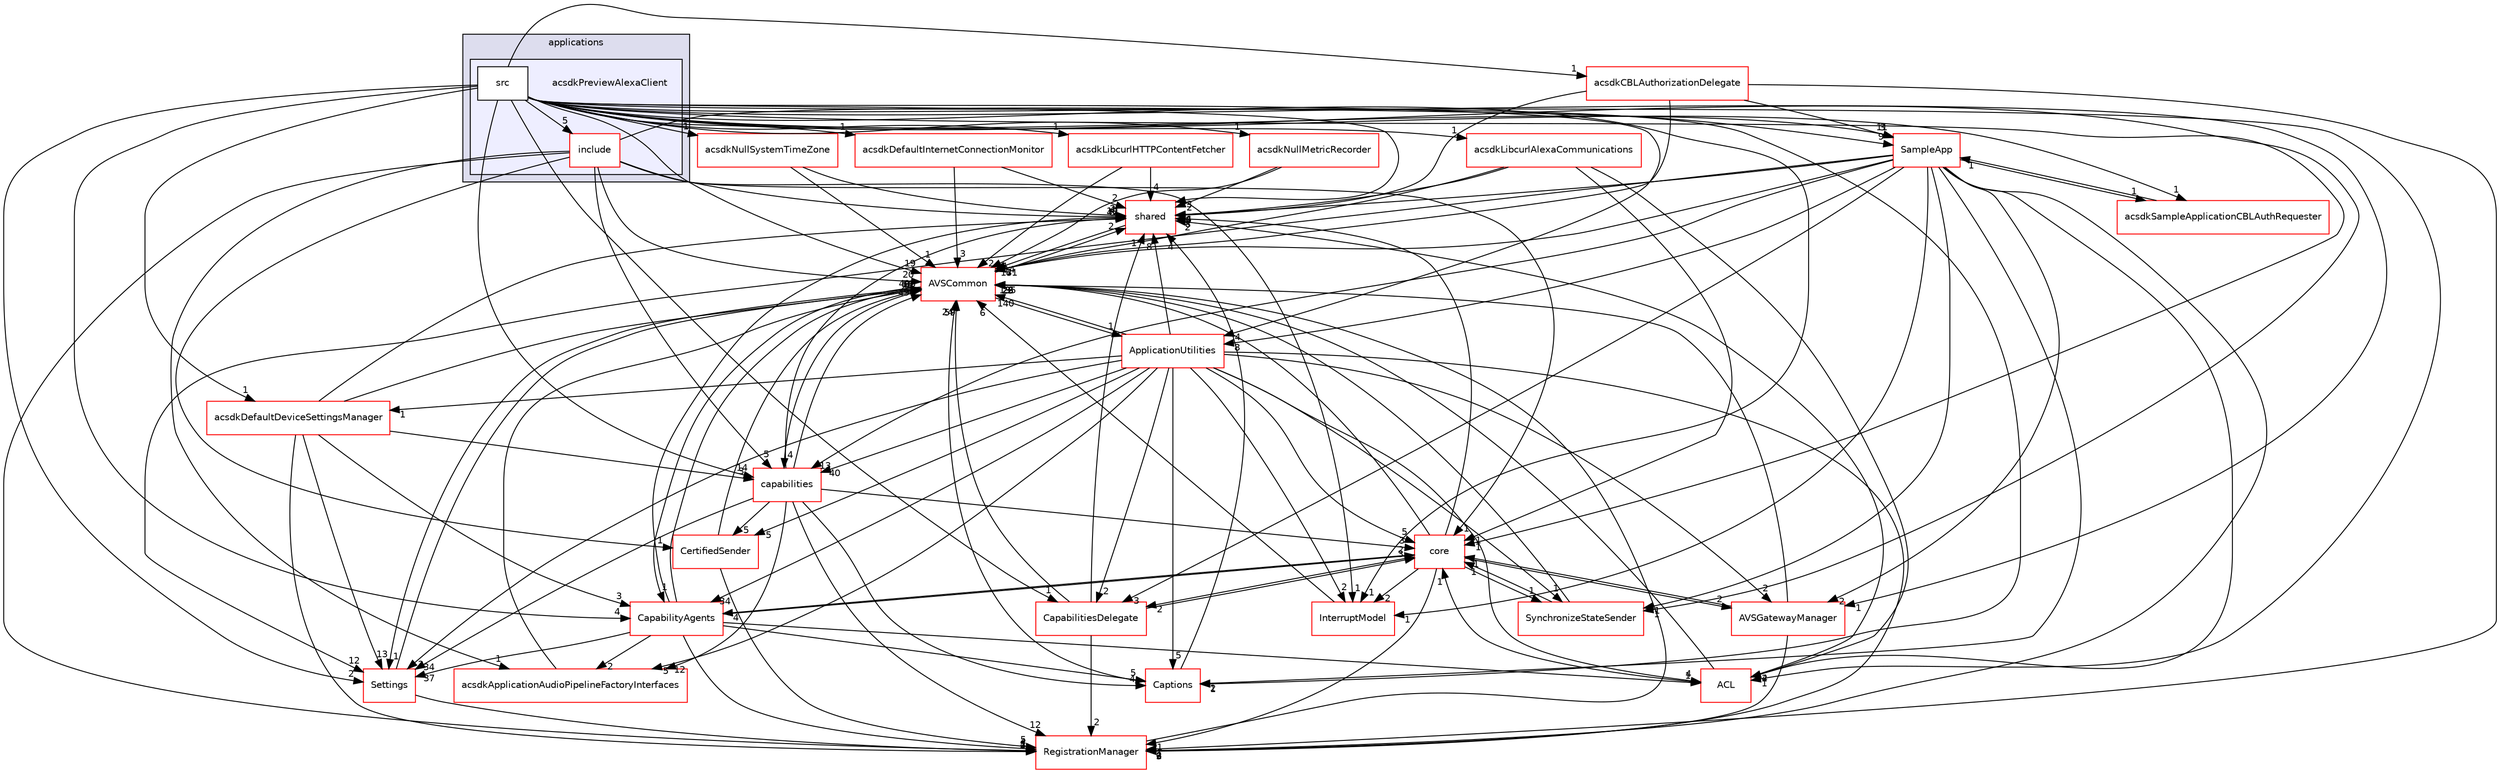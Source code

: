 digraph "/workplace/avs-device-sdk/applications/acsdkPreviewAlexaClient" {
  compound=true
  node [ fontsize="10", fontname="Helvetica"];
  edge [ labelfontsize="10", labelfontname="Helvetica"];
  subgraph clusterdir_a6e4fee11f07c3b70486e88fe92cbbdc {
    graph [ bgcolor="#ddddee", pencolor="black", label="applications" fontname="Helvetica", fontsize="10", URL="dir_a6e4fee11f07c3b70486e88fe92cbbdc.html"]
  subgraph clusterdir_62711260edc4e066c7f76e6799d8392c {
    graph [ bgcolor="#eeeeff", pencolor="black", label="" URL="dir_62711260edc4e066c7f76e6799d8392c.html"];
    dir_62711260edc4e066c7f76e6799d8392c [shape=plaintext label="acsdkPreviewAlexaClient"];
    dir_a93ade88e03e8fff1f88e67f77f2f99f [shape=box label="include" color="red" fillcolor="white" style="filled" URL="dir_a93ade88e03e8fff1f88e67f77f2f99f.html"];
    dir_a1f2df28055fad2e95dfb48d6add9a18 [shape=box label="src" color="black" fillcolor="white" style="filled" URL="dir_a1f2df28055fad2e95dfb48d6add9a18.html"];
  }
  }
  dir_9982052f7ce695d12571567315b2fafa [shape=box label="shared" fillcolor="white" style="filled" color="red" URL="dir_9982052f7ce695d12571567315b2fafa.html"];
  dir_69fa8d0f4fee2820ffc8601fbf428b42 [shape=box label="SampleApp" fillcolor="white" style="filled" color="red" URL="dir_69fa8d0f4fee2820ffc8601fbf428b42.html"];
  dir_748b5abbb33df61eda67007924a1a0cb [shape=box label="ApplicationUtilities" fillcolor="white" style="filled" color="red" URL="dir_748b5abbb33df61eda67007924a1a0cb.html"];
  dir_dd3a3f4bad9cc2f3e4d0c1debdf7be7c [shape=box label="acsdkLibcurlAlexaCommunications" fillcolor="white" style="filled" color="red" URL="dir_dd3a3f4bad9cc2f3e4d0c1debdf7be7c.html"];
  dir_7cf910bd1d7603f12ef47ff650cec893 [shape=box label="CapabilityAgents" fillcolor="white" style="filled" color="red" URL="dir_7cf910bd1d7603f12ef47ff650cec893.html"];
  dir_364238d3763c18b6eab649c7e2690a5f [shape=box label="acsdkCBLAuthorizationDelegate" fillcolor="white" style="filled" color="red" URL="dir_364238d3763c18b6eab649c7e2690a5f.html"];
  dir_71f5bfcd0a5bab77daf39416ebe479fc [shape=box label="acsdkDefaultDeviceSettingsManager" fillcolor="white" style="filled" color="red" URL="dir_71f5bfcd0a5bab77daf39416ebe479fc.html"];
  dir_5f7911d5aff7f3db61b81ea8d608701d [shape=box label="acsdkApplicationAudioPipelineFactoryInterfaces" fillcolor="white" style="filled" color="red" URL="dir_5f7911d5aff7f3db61b81ea8d608701d.html"];
  dir_de0e77330fd0ab33359e90b501923c8e [shape=box label="Captions" fillcolor="white" style="filled" color="red" URL="dir_de0e77330fd0ab33359e90b501923c8e.html"];
  dir_cf27311ab9f4263eef70b28364b95692 [shape=box label="CertifiedSender" fillcolor="white" style="filled" color="red" URL="dir_cf27311ab9f4263eef70b28364b95692.html"];
  dir_8ae0dd75af039a94f4269584fb8eef13 [shape=box label="Settings" fillcolor="white" style="filled" color="red" URL="dir_8ae0dd75af039a94f4269584fb8eef13.html"];
  dir_b1dfedc9efa610ba8c818c30206ff41f [shape=box label="ACL" fillcolor="white" style="filled" color="red" URL="dir_b1dfedc9efa610ba8c818c30206ff41f.html"];
  dir_2b1324aab7372507d5b1023e15ff82ed [shape=box label="acsdkDefaultInternetConnectionMonitor" fillcolor="white" style="filled" color="red" URL="dir_2b1324aab7372507d5b1023e15ff82ed.html"];
  dir_13e65effb2bde530b17b3d5eefcd0266 [shape=box label="AVSCommon" fillcolor="white" style="filled" color="red" URL="dir_13e65effb2bde530b17b3d5eefcd0266.html"];
  dir_b14333b5607b47fe7356eaa790107bd3 [shape=box label="RegistrationManager" fillcolor="white" style="filled" color="red" URL="dir_b14333b5607b47fe7356eaa790107bd3.html"];
  dir_393484519c59ac99088674c9b5ebc5b9 [shape=box label="AVSGatewayManager" fillcolor="white" style="filled" color="red" URL="dir_393484519c59ac99088674c9b5ebc5b9.html"];
  dir_4270bfced15e0e73154b13468c7c9ad9 [shape=box label="core" fillcolor="white" style="filled" color="red" URL="dir_4270bfced15e0e73154b13468c7c9ad9.html"];
  dir_173ea26d5505b4a0e92ec4de82bbd352 [shape=box label="acsdkNullSystemTimeZone" fillcolor="white" style="filled" color="red" URL="dir_173ea26d5505b4a0e92ec4de82bbd352.html"];
  dir_1da5878b5eab0954316ec5377b4b3029 [shape=box label="InterruptModel" fillcolor="white" style="filled" color="red" URL="dir_1da5878b5eab0954316ec5377b4b3029.html"];
  dir_55f1e16e469d547c636a522dac21b8a1 [shape=box label="capabilities" fillcolor="white" style="filled" color="red" URL="dir_55f1e16e469d547c636a522dac21b8a1.html"];
  dir_3bb03bb8f5c109658007b64753c5da0f [shape=box label="SynchronizeStateSender" fillcolor="white" style="filled" color="red" URL="dir_3bb03bb8f5c109658007b64753c5da0f.html"];
  dir_3331e98c94e2b3a45d3ee3dc3c4ccbde [shape=box label="acsdkLibcurlHTTPContentFetcher" fillcolor="white" style="filled" color="red" URL="dir_3331e98c94e2b3a45d3ee3dc3c4ccbde.html"];
  dir_3173ae89296cd01bbdb6a501d675bdf6 [shape=box label="acsdkNullMetricRecorder" fillcolor="white" style="filled" color="red" URL="dir_3173ae89296cd01bbdb6a501d675bdf6.html"];
  dir_924a657fe36215a0159270de1b610651 [shape=box label="CapabilitiesDelegate" fillcolor="white" style="filled" color="red" URL="dir_924a657fe36215a0159270de1b610651.html"];
  dir_9ccf9315b0a27650f0f760a264808e11 [shape=box label="acsdkSampleApplicationCBLAuthRequester" fillcolor="white" style="filled" color="red" URL="dir_9ccf9315b0a27650f0f760a264808e11.html"];
  dir_9982052f7ce695d12571567315b2fafa->dir_13e65effb2bde530b17b3d5eefcd0266 [headlabel="14", labeldistance=1.5 headhref="dir_000549_000017.html"];
  dir_69fa8d0f4fee2820ffc8601fbf428b42->dir_9982052f7ce695d12571567315b2fafa [headlabel="4", labeldistance=1.5 headhref="dir_000101_000549.html"];
  dir_69fa8d0f4fee2820ffc8601fbf428b42->dir_748b5abbb33df61eda67007924a1a0cb [headlabel="8", labeldistance=1.5 headhref="dir_000101_000097.html"];
  dir_69fa8d0f4fee2820ffc8601fbf428b42->dir_de0e77330fd0ab33359e90b501923c8e [headlabel="2", labeldistance=1.5 headhref="dir_000101_000400.html"];
  dir_69fa8d0f4fee2820ffc8601fbf428b42->dir_8ae0dd75af039a94f4269584fb8eef13 [headlabel="12", labeldistance=1.5 headhref="dir_000101_000539.html"];
  dir_69fa8d0f4fee2820ffc8601fbf428b42->dir_b1dfedc9efa610ba8c818c30206ff41f [headlabel="2", labeldistance=1.5 headhref="dir_000101_000000.html"];
  dir_69fa8d0f4fee2820ffc8601fbf428b42->dir_13e65effb2bde530b17b3d5eefcd0266 [headlabel="131", labeldistance=1.5 headhref="dir_000101_000017.html"];
  dir_69fa8d0f4fee2820ffc8601fbf428b42->dir_b14333b5607b47fe7356eaa790107bd3 [headlabel="6", labeldistance=1.5 headhref="dir_000101_000524.html"];
  dir_69fa8d0f4fee2820ffc8601fbf428b42->dir_393484519c59ac99088674c9b5ebc5b9 [headlabel="2", labeldistance=1.5 headhref="dir_000101_000229.html"];
  dir_69fa8d0f4fee2820ffc8601fbf428b42->dir_1da5878b5eab0954316ec5377b4b3029 [headlabel="1", labeldistance=1.5 headhref="dir_000101_000465.html"];
  dir_69fa8d0f4fee2820ffc8601fbf428b42->dir_55f1e16e469d547c636a522dac21b8a1 [headlabel="13", labeldistance=1.5 headhref="dir_000101_000133.html"];
  dir_69fa8d0f4fee2820ffc8601fbf428b42->dir_3bb03bb8f5c109658007b64753c5da0f [headlabel="1", labeldistance=1.5 headhref="dir_000101_000600.html"];
  dir_69fa8d0f4fee2820ffc8601fbf428b42->dir_924a657fe36215a0159270de1b610651 [headlabel="3", labeldistance=1.5 headhref="dir_000101_000009.html"];
  dir_69fa8d0f4fee2820ffc8601fbf428b42->dir_9ccf9315b0a27650f0f760a264808e11 [headlabel="1", labeldistance=1.5 headhref="dir_000101_000090.html"];
  dir_748b5abbb33df61eda67007924a1a0cb->dir_9982052f7ce695d12571567315b2fafa [headlabel="8", labeldistance=1.5 headhref="dir_000097_000549.html"];
  dir_748b5abbb33df61eda67007924a1a0cb->dir_7cf910bd1d7603f12ef47ff650cec893 [headlabel="34", labeldistance=1.5 headhref="dir_000097_000328.html"];
  dir_748b5abbb33df61eda67007924a1a0cb->dir_71f5bfcd0a5bab77daf39416ebe479fc [headlabel="1", labeldistance=1.5 headhref="dir_000097_000058.html"];
  dir_748b5abbb33df61eda67007924a1a0cb->dir_5f7911d5aff7f3db61b81ea8d608701d [headlabel="5", labeldistance=1.5 headhref="dir_000097_000041.html"];
  dir_748b5abbb33df61eda67007924a1a0cb->dir_de0e77330fd0ab33359e90b501923c8e [headlabel="5", labeldistance=1.5 headhref="dir_000097_000400.html"];
  dir_748b5abbb33df61eda67007924a1a0cb->dir_cf27311ab9f4263eef70b28364b95692 [headlabel="5", labeldistance=1.5 headhref="dir_000097_000415.html"];
  dir_748b5abbb33df61eda67007924a1a0cb->dir_8ae0dd75af039a94f4269584fb8eef13 [headlabel="3", labeldistance=1.5 headhref="dir_000097_000539.html"];
  dir_748b5abbb33df61eda67007924a1a0cb->dir_b1dfedc9efa610ba8c818c30206ff41f [headlabel="4", labeldistance=1.5 headhref="dir_000097_000000.html"];
  dir_748b5abbb33df61eda67007924a1a0cb->dir_13e65effb2bde530b17b3d5eefcd0266 [headlabel="140", labeldistance=1.5 headhref="dir_000097_000017.html"];
  dir_748b5abbb33df61eda67007924a1a0cb->dir_b14333b5607b47fe7356eaa790107bd3 [headlabel="3", labeldistance=1.5 headhref="dir_000097_000524.html"];
  dir_748b5abbb33df61eda67007924a1a0cb->dir_393484519c59ac99088674c9b5ebc5b9 [headlabel="2", labeldistance=1.5 headhref="dir_000097_000229.html"];
  dir_748b5abbb33df61eda67007924a1a0cb->dir_4270bfced15e0e73154b13468c7c9ad9 [headlabel="5", labeldistance=1.5 headhref="dir_000097_000426.html"];
  dir_748b5abbb33df61eda67007924a1a0cb->dir_1da5878b5eab0954316ec5377b4b3029 [headlabel="2", labeldistance=1.5 headhref="dir_000097_000465.html"];
  dir_748b5abbb33df61eda67007924a1a0cb->dir_55f1e16e469d547c636a522dac21b8a1 [headlabel="40", labeldistance=1.5 headhref="dir_000097_000133.html"];
  dir_748b5abbb33df61eda67007924a1a0cb->dir_3bb03bb8f5c109658007b64753c5da0f [headlabel="1", labeldistance=1.5 headhref="dir_000097_000600.html"];
  dir_748b5abbb33df61eda67007924a1a0cb->dir_924a657fe36215a0159270de1b610651 [headlabel="2", labeldistance=1.5 headhref="dir_000097_000009.html"];
  dir_dd3a3f4bad9cc2f3e4d0c1debdf7be7c->dir_9982052f7ce695d12571567315b2fafa [headlabel="6", labeldistance=1.5 headhref="dir_000070_000549.html"];
  dir_dd3a3f4bad9cc2f3e4d0c1debdf7be7c->dir_b1dfedc9efa610ba8c818c30206ff41f [headlabel="4", labeldistance=1.5 headhref="dir_000070_000000.html"];
  dir_dd3a3f4bad9cc2f3e4d0c1debdf7be7c->dir_13e65effb2bde530b17b3d5eefcd0266 [headlabel="7", labeldistance=1.5 headhref="dir_000070_000017.html"];
  dir_dd3a3f4bad9cc2f3e4d0c1debdf7be7c->dir_4270bfced15e0e73154b13468c7c9ad9 [headlabel="1", labeldistance=1.5 headhref="dir_000070_000426.html"];
  dir_7cf910bd1d7603f12ef47ff650cec893->dir_9982052f7ce695d12571567315b2fafa [headlabel="19", labeldistance=1.5 headhref="dir_000328_000549.html"];
  dir_7cf910bd1d7603f12ef47ff650cec893->dir_5f7911d5aff7f3db61b81ea8d608701d [headlabel="2", labeldistance=1.5 headhref="dir_000328_000041.html"];
  dir_7cf910bd1d7603f12ef47ff650cec893->dir_de0e77330fd0ab33359e90b501923c8e [headlabel="5", labeldistance=1.5 headhref="dir_000328_000400.html"];
  dir_7cf910bd1d7603f12ef47ff650cec893->dir_8ae0dd75af039a94f4269584fb8eef13 [headlabel="37", labeldistance=1.5 headhref="dir_000328_000539.html"];
  dir_7cf910bd1d7603f12ef47ff650cec893->dir_b1dfedc9efa610ba8c818c30206ff41f [headlabel="1", labeldistance=1.5 headhref="dir_000328_000000.html"];
  dir_7cf910bd1d7603f12ef47ff650cec893->dir_13e65effb2bde530b17b3d5eefcd0266 [headlabel="498", labeldistance=1.5 headhref="dir_000328_000017.html"];
  dir_7cf910bd1d7603f12ef47ff650cec893->dir_b14333b5607b47fe7356eaa790107bd3 [headlabel="4", labeldistance=1.5 headhref="dir_000328_000524.html"];
  dir_7cf910bd1d7603f12ef47ff650cec893->dir_4270bfced15e0e73154b13468c7c9ad9 [headlabel="2", labeldistance=1.5 headhref="dir_000328_000426.html"];
  dir_364238d3763c18b6eab649c7e2690a5f->dir_9982052f7ce695d12571567315b2fafa [headlabel="3", labeldistance=1.5 headhref="dir_000054_000549.html"];
  dir_364238d3763c18b6eab649c7e2690a5f->dir_69fa8d0f4fee2820ffc8601fbf428b42 [headlabel="3", labeldistance=1.5 headhref="dir_000054_000101.html"];
  dir_364238d3763c18b6eab649c7e2690a5f->dir_13e65effb2bde530b17b3d5eefcd0266 [headlabel="4", labeldistance=1.5 headhref="dir_000054_000017.html"];
  dir_364238d3763c18b6eab649c7e2690a5f->dir_b14333b5607b47fe7356eaa790107bd3 [headlabel="1", labeldistance=1.5 headhref="dir_000054_000524.html"];
  dir_71f5bfcd0a5bab77daf39416ebe479fc->dir_9982052f7ce695d12571567315b2fafa [headlabel="3", labeldistance=1.5 headhref="dir_000058_000549.html"];
  dir_71f5bfcd0a5bab77daf39416ebe479fc->dir_7cf910bd1d7603f12ef47ff650cec893 [headlabel="3", labeldistance=1.5 headhref="dir_000058_000328.html"];
  dir_71f5bfcd0a5bab77daf39416ebe479fc->dir_8ae0dd75af039a94f4269584fb8eef13 [headlabel="13", labeldistance=1.5 headhref="dir_000058_000539.html"];
  dir_71f5bfcd0a5bab77daf39416ebe479fc->dir_13e65effb2bde530b17b3d5eefcd0266 [headlabel="10", labeldistance=1.5 headhref="dir_000058_000017.html"];
  dir_71f5bfcd0a5bab77daf39416ebe479fc->dir_b14333b5607b47fe7356eaa790107bd3 [headlabel="2", labeldistance=1.5 headhref="dir_000058_000524.html"];
  dir_71f5bfcd0a5bab77daf39416ebe479fc->dir_55f1e16e469d547c636a522dac21b8a1 [headlabel="3", labeldistance=1.5 headhref="dir_000058_000133.html"];
  dir_5f7911d5aff7f3db61b81ea8d608701d->dir_13e65effb2bde530b17b3d5eefcd0266 [headlabel="5", labeldistance=1.5 headhref="dir_000041_000017.html"];
  dir_a1f2df28055fad2e95dfb48d6add9a18->dir_9982052f7ce695d12571567315b2fafa [headlabel="3", labeldistance=1.5 headhref="dir_000089_000549.html"];
  dir_a1f2df28055fad2e95dfb48d6add9a18->dir_69fa8d0f4fee2820ffc8601fbf428b42 [headlabel="11", labeldistance=1.5 headhref="dir_000089_000101.html"];
  dir_a1f2df28055fad2e95dfb48d6add9a18->dir_748b5abbb33df61eda67007924a1a0cb [headlabel="4", labeldistance=1.5 headhref="dir_000089_000097.html"];
  dir_a1f2df28055fad2e95dfb48d6add9a18->dir_dd3a3f4bad9cc2f3e4d0c1debdf7be7c [headlabel="1", labeldistance=1.5 headhref="dir_000089_000070.html"];
  dir_a1f2df28055fad2e95dfb48d6add9a18->dir_7cf910bd1d7603f12ef47ff650cec893 [headlabel="4", labeldistance=1.5 headhref="dir_000089_000328.html"];
  dir_a1f2df28055fad2e95dfb48d6add9a18->dir_364238d3763c18b6eab649c7e2690a5f [headlabel="1", labeldistance=1.5 headhref="dir_000089_000054.html"];
  dir_a1f2df28055fad2e95dfb48d6add9a18->dir_71f5bfcd0a5bab77daf39416ebe479fc [headlabel="1", labeldistance=1.5 headhref="dir_000089_000058.html"];
  dir_a1f2df28055fad2e95dfb48d6add9a18->dir_de0e77330fd0ab33359e90b501923c8e [headlabel="1", labeldistance=1.5 headhref="dir_000089_000400.html"];
  dir_a1f2df28055fad2e95dfb48d6add9a18->dir_8ae0dd75af039a94f4269584fb8eef13 [headlabel="2", labeldistance=1.5 headhref="dir_000089_000539.html"];
  dir_a1f2df28055fad2e95dfb48d6add9a18->dir_b1dfedc9efa610ba8c818c30206ff41f [headlabel="1", labeldistance=1.5 headhref="dir_000089_000000.html"];
  dir_a1f2df28055fad2e95dfb48d6add9a18->dir_2b1324aab7372507d5b1023e15ff82ed [headlabel="1", labeldistance=1.5 headhref="dir_000089_000062.html"];
  dir_a1f2df28055fad2e95dfb48d6add9a18->dir_13e65effb2bde530b17b3d5eefcd0266 [headlabel="19", labeldistance=1.5 headhref="dir_000089_000017.html"];
  dir_a1f2df28055fad2e95dfb48d6add9a18->dir_393484519c59ac99088674c9b5ebc5b9 [headlabel="1", labeldistance=1.5 headhref="dir_000089_000229.html"];
  dir_a1f2df28055fad2e95dfb48d6add9a18->dir_4270bfced15e0e73154b13468c7c9ad9 [headlabel="1", labeldistance=1.5 headhref="dir_000089_000426.html"];
  dir_a1f2df28055fad2e95dfb48d6add9a18->dir_173ea26d5505b4a0e92ec4de82bbd352 [headlabel="1", labeldistance=1.5 headhref="dir_000089_000082.html"];
  dir_a1f2df28055fad2e95dfb48d6add9a18->dir_1da5878b5eab0954316ec5377b4b3029 [headlabel="1", labeldistance=1.5 headhref="dir_000089_000465.html"];
  dir_a1f2df28055fad2e95dfb48d6add9a18->dir_55f1e16e469d547c636a522dac21b8a1 [headlabel="14", labeldistance=1.5 headhref="dir_000089_000133.html"];
  dir_a1f2df28055fad2e95dfb48d6add9a18->dir_3bb03bb8f5c109658007b64753c5da0f [headlabel="1", labeldistance=1.5 headhref="dir_000089_000600.html"];
  dir_a1f2df28055fad2e95dfb48d6add9a18->dir_3331e98c94e2b3a45d3ee3dc3c4ccbde [headlabel="1", labeldistance=1.5 headhref="dir_000089_000074.html"];
  dir_a1f2df28055fad2e95dfb48d6add9a18->dir_a93ade88e03e8fff1f88e67f77f2f99f [headlabel="5", labeldistance=1.5 headhref="dir_000089_000087.html"];
  dir_a1f2df28055fad2e95dfb48d6add9a18->dir_3173ae89296cd01bbdb6a501d675bdf6 [headlabel="1", labeldistance=1.5 headhref="dir_000089_000078.html"];
  dir_a1f2df28055fad2e95dfb48d6add9a18->dir_924a657fe36215a0159270de1b610651 [headlabel="1", labeldistance=1.5 headhref="dir_000089_000009.html"];
  dir_a1f2df28055fad2e95dfb48d6add9a18->dir_9ccf9315b0a27650f0f760a264808e11 [headlabel="1", labeldistance=1.5 headhref="dir_000089_000090.html"];
  dir_de0e77330fd0ab33359e90b501923c8e->dir_9982052f7ce695d12571567315b2fafa [headlabel="4", labeldistance=1.5 headhref="dir_000400_000549.html"];
  dir_de0e77330fd0ab33359e90b501923c8e->dir_13e65effb2bde530b17b3d5eefcd0266 [headlabel="24", labeldistance=1.5 headhref="dir_000400_000017.html"];
  dir_cf27311ab9f4263eef70b28364b95692->dir_13e65effb2bde530b17b3d5eefcd0266 [headlabel="24", labeldistance=1.5 headhref="dir_000415_000017.html"];
  dir_cf27311ab9f4263eef70b28364b95692->dir_b14333b5607b47fe7356eaa790107bd3 [headlabel="5", labeldistance=1.5 headhref="dir_000415_000524.html"];
  dir_8ae0dd75af039a94f4269584fb8eef13->dir_13e65effb2bde530b17b3d5eefcd0266 [headlabel="54", labeldistance=1.5 headhref="dir_000539_000017.html"];
  dir_8ae0dd75af039a94f4269584fb8eef13->dir_b14333b5607b47fe7356eaa790107bd3 [headlabel="4", labeldistance=1.5 headhref="dir_000539_000524.html"];
  dir_b1dfedc9efa610ba8c818c30206ff41f->dir_9982052f7ce695d12571567315b2fafa [headlabel="2", labeldistance=1.5 headhref="dir_000000_000549.html"];
  dir_b1dfedc9efa610ba8c818c30206ff41f->dir_13e65effb2bde530b17b3d5eefcd0266 [headlabel="135", labeldistance=1.5 headhref="dir_000000_000017.html"];
  dir_b1dfedc9efa610ba8c818c30206ff41f->dir_4270bfced15e0e73154b13468c7c9ad9 [headlabel="1", labeldistance=1.5 headhref="dir_000000_000426.html"];
  dir_2b1324aab7372507d5b1023e15ff82ed->dir_9982052f7ce695d12571567315b2fafa [headlabel="2", labeldistance=1.5 headhref="dir_000062_000549.html"];
  dir_2b1324aab7372507d5b1023e15ff82ed->dir_13e65effb2bde530b17b3d5eefcd0266 [headlabel="3", labeldistance=1.5 headhref="dir_000062_000017.html"];
  dir_13e65effb2bde530b17b3d5eefcd0266->dir_9982052f7ce695d12571567315b2fafa [headlabel="2", labeldistance=1.5 headhref="dir_000017_000549.html"];
  dir_13e65effb2bde530b17b3d5eefcd0266->dir_748b5abbb33df61eda67007924a1a0cb [headlabel="1", labeldistance=1.5 headhref="dir_000017_000097.html"];
  dir_13e65effb2bde530b17b3d5eefcd0266->dir_7cf910bd1d7603f12ef47ff650cec893 [headlabel="1", labeldistance=1.5 headhref="dir_000017_000328.html"];
  dir_13e65effb2bde530b17b3d5eefcd0266->dir_8ae0dd75af039a94f4269584fb8eef13 [headlabel="1", labeldistance=1.5 headhref="dir_000017_000539.html"];
  dir_13e65effb2bde530b17b3d5eefcd0266->dir_55f1e16e469d547c636a522dac21b8a1 [headlabel="4", labeldistance=1.5 headhref="dir_000017_000133.html"];
  dir_b14333b5607b47fe7356eaa790107bd3->dir_13e65effb2bde530b17b3d5eefcd0266 [headlabel="9", labeldistance=1.5 headhref="dir_000524_000017.html"];
  dir_393484519c59ac99088674c9b5ebc5b9->dir_13e65effb2bde530b17b3d5eefcd0266 [headlabel="23", labeldistance=1.5 headhref="dir_000229_000017.html"];
  dir_393484519c59ac99088674c9b5ebc5b9->dir_b14333b5607b47fe7356eaa790107bd3 [headlabel="2", labeldistance=1.5 headhref="dir_000229_000524.html"];
  dir_393484519c59ac99088674c9b5ebc5b9->dir_4270bfced15e0e73154b13468c7c9ad9 [headlabel="1", labeldistance=1.5 headhref="dir_000229_000426.html"];
  dir_4270bfced15e0e73154b13468c7c9ad9->dir_9982052f7ce695d12571567315b2fafa [headlabel="8", labeldistance=1.5 headhref="dir_000426_000549.html"];
  dir_4270bfced15e0e73154b13468c7c9ad9->dir_7cf910bd1d7603f12ef47ff650cec893 [headlabel="4", labeldistance=1.5 headhref="dir_000426_000328.html"];
  dir_4270bfced15e0e73154b13468c7c9ad9->dir_13e65effb2bde530b17b3d5eefcd0266 [headlabel="26", labeldistance=1.5 headhref="dir_000426_000017.html"];
  dir_4270bfced15e0e73154b13468c7c9ad9->dir_b14333b5607b47fe7356eaa790107bd3 [headlabel="1", labeldistance=1.5 headhref="dir_000426_000524.html"];
  dir_4270bfced15e0e73154b13468c7c9ad9->dir_393484519c59ac99088674c9b5ebc5b9 [headlabel="2", labeldistance=1.5 headhref="dir_000426_000229.html"];
  dir_4270bfced15e0e73154b13468c7c9ad9->dir_1da5878b5eab0954316ec5377b4b3029 [headlabel="2", labeldistance=1.5 headhref="dir_000426_000465.html"];
  dir_4270bfced15e0e73154b13468c7c9ad9->dir_3bb03bb8f5c109658007b64753c5da0f [headlabel="1", labeldistance=1.5 headhref="dir_000426_000600.html"];
  dir_4270bfced15e0e73154b13468c7c9ad9->dir_924a657fe36215a0159270de1b610651 [headlabel="2", labeldistance=1.5 headhref="dir_000426_000009.html"];
  dir_173ea26d5505b4a0e92ec4de82bbd352->dir_9982052f7ce695d12571567315b2fafa [headlabel="2", labeldistance=1.5 headhref="dir_000082_000549.html"];
  dir_173ea26d5505b4a0e92ec4de82bbd352->dir_13e65effb2bde530b17b3d5eefcd0266 [headlabel="1", labeldistance=1.5 headhref="dir_000082_000017.html"];
  dir_1da5878b5eab0954316ec5377b4b3029->dir_13e65effb2bde530b17b3d5eefcd0266 [headlabel="6", labeldistance=1.5 headhref="dir_000465_000017.html"];
  dir_55f1e16e469d547c636a522dac21b8a1->dir_9982052f7ce695d12571567315b2fafa [headlabel="47", labeldistance=1.5 headhref="dir_000133_000549.html"];
  dir_55f1e16e469d547c636a522dac21b8a1->dir_5f7911d5aff7f3db61b81ea8d608701d [headlabel="12", labeldistance=1.5 headhref="dir_000133_000041.html"];
  dir_55f1e16e469d547c636a522dac21b8a1->dir_de0e77330fd0ab33359e90b501923c8e [headlabel="4", labeldistance=1.5 headhref="dir_000133_000400.html"];
  dir_55f1e16e469d547c636a522dac21b8a1->dir_cf27311ab9f4263eef70b28364b95692 [headlabel="5", labeldistance=1.5 headhref="dir_000133_000415.html"];
  dir_55f1e16e469d547c636a522dac21b8a1->dir_8ae0dd75af039a94f4269584fb8eef13 [headlabel="34", labeldistance=1.5 headhref="dir_000133_000539.html"];
  dir_55f1e16e469d547c636a522dac21b8a1->dir_13e65effb2bde530b17b3d5eefcd0266 [headlabel="496", labeldistance=1.5 headhref="dir_000133_000017.html"];
  dir_55f1e16e469d547c636a522dac21b8a1->dir_b14333b5607b47fe7356eaa790107bd3 [headlabel="12", labeldistance=1.5 headhref="dir_000133_000524.html"];
  dir_55f1e16e469d547c636a522dac21b8a1->dir_4270bfced15e0e73154b13468c7c9ad9 [headlabel="3", labeldistance=1.5 headhref="dir_000133_000426.html"];
  dir_3bb03bb8f5c109658007b64753c5da0f->dir_13e65effb2bde530b17b3d5eefcd0266 [headlabel="22", labeldistance=1.5 headhref="dir_000600_000017.html"];
  dir_3bb03bb8f5c109658007b64753c5da0f->dir_4270bfced15e0e73154b13468c7c9ad9 [headlabel="1", labeldistance=1.5 headhref="dir_000600_000426.html"];
  dir_3331e98c94e2b3a45d3ee3dc3c4ccbde->dir_9982052f7ce695d12571567315b2fafa [headlabel="4", labeldistance=1.5 headhref="dir_000074_000549.html"];
  dir_3331e98c94e2b3a45d3ee3dc3c4ccbde->dir_13e65effb2bde530b17b3d5eefcd0266 [headlabel="2", labeldistance=1.5 headhref="dir_000074_000017.html"];
  dir_a93ade88e03e8fff1f88e67f77f2f99f->dir_9982052f7ce695d12571567315b2fafa [headlabel="4", labeldistance=1.5 headhref="dir_000087_000549.html"];
  dir_a93ade88e03e8fff1f88e67f77f2f99f->dir_69fa8d0f4fee2820ffc8601fbf428b42 [headlabel="9", labeldistance=1.5 headhref="dir_000087_000101.html"];
  dir_a93ade88e03e8fff1f88e67f77f2f99f->dir_5f7911d5aff7f3db61b81ea8d608701d [headlabel="1", labeldistance=1.5 headhref="dir_000087_000041.html"];
  dir_a93ade88e03e8fff1f88e67f77f2f99f->dir_cf27311ab9f4263eef70b28364b95692 [headlabel="1", labeldistance=1.5 headhref="dir_000087_000415.html"];
  dir_a93ade88e03e8fff1f88e67f77f2f99f->dir_13e65effb2bde530b17b3d5eefcd0266 [headlabel="20", labeldistance=1.5 headhref="dir_000087_000017.html"];
  dir_a93ade88e03e8fff1f88e67f77f2f99f->dir_b14333b5607b47fe7356eaa790107bd3 [headlabel="1", labeldistance=1.5 headhref="dir_000087_000524.html"];
  dir_a93ade88e03e8fff1f88e67f77f2f99f->dir_4270bfced15e0e73154b13468c7c9ad9 [headlabel="1", labeldistance=1.5 headhref="dir_000087_000426.html"];
  dir_a93ade88e03e8fff1f88e67f77f2f99f->dir_1da5878b5eab0954316ec5377b4b3029 [headlabel="1", labeldistance=1.5 headhref="dir_000087_000465.html"];
  dir_a93ade88e03e8fff1f88e67f77f2f99f->dir_55f1e16e469d547c636a522dac21b8a1 [headlabel="5", labeldistance=1.5 headhref="dir_000087_000133.html"];
  dir_3173ae89296cd01bbdb6a501d675bdf6->dir_9982052f7ce695d12571567315b2fafa [headlabel="2", labeldistance=1.5 headhref="dir_000078_000549.html"];
  dir_3173ae89296cd01bbdb6a501d675bdf6->dir_13e65effb2bde530b17b3d5eefcd0266 [headlabel="1", labeldistance=1.5 headhref="dir_000078_000017.html"];
  dir_924a657fe36215a0159270de1b610651->dir_9982052f7ce695d12571567315b2fafa [headlabel="1", labeldistance=1.5 headhref="dir_000009_000549.html"];
  dir_924a657fe36215a0159270de1b610651->dir_13e65effb2bde530b17b3d5eefcd0266 [headlabel="59", labeldistance=1.5 headhref="dir_000009_000017.html"];
  dir_924a657fe36215a0159270de1b610651->dir_b14333b5607b47fe7356eaa790107bd3 [headlabel="2", labeldistance=1.5 headhref="dir_000009_000524.html"];
  dir_924a657fe36215a0159270de1b610651->dir_4270bfced15e0e73154b13468c7c9ad9 [headlabel="3", labeldistance=1.5 headhref="dir_000009_000426.html"];
  dir_9ccf9315b0a27650f0f760a264808e11->dir_69fa8d0f4fee2820ffc8601fbf428b42 [headlabel="1", labeldistance=1.5 headhref="dir_000090_000101.html"];
}
